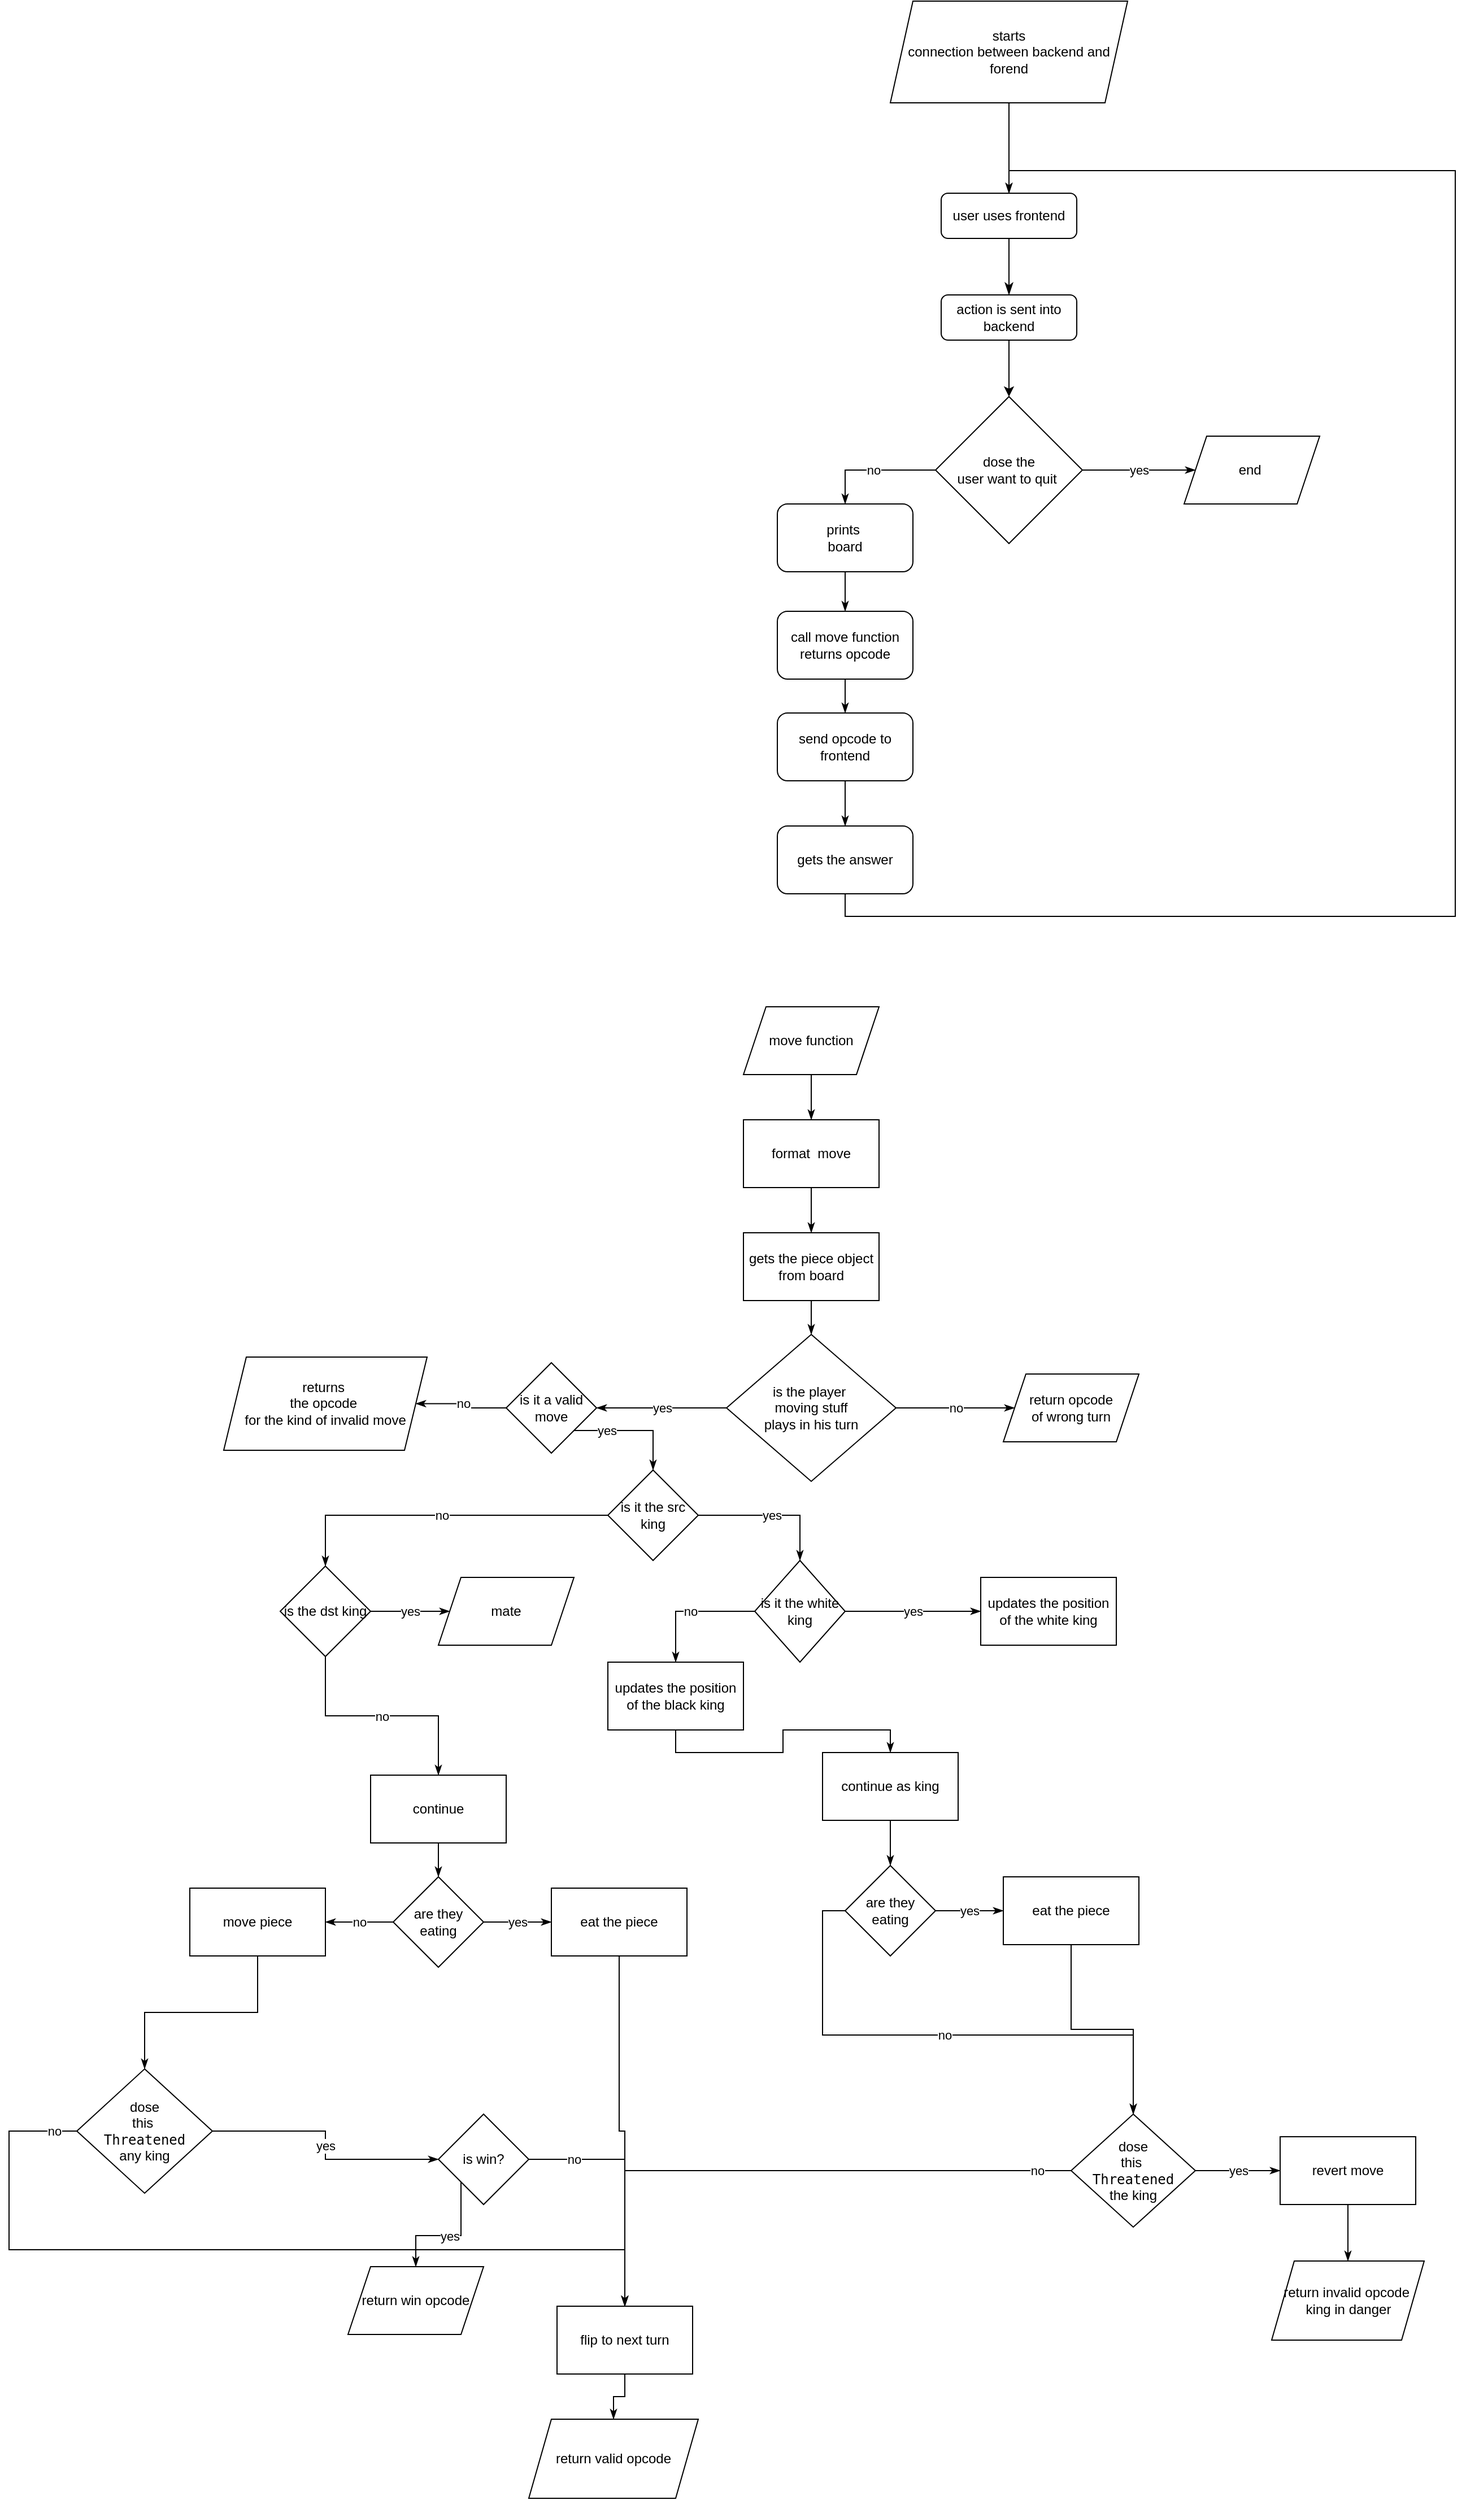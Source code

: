 <mxfile version="14.5.10" type="gitlab">
  <diagram id="C5RBs43oDa-KdzZeNtuy" name="Page-1">
    <mxGraphModel dx="2222" dy="800" grid="1" gridSize="10" guides="1" tooltips="1" connect="1" arrows="1" fold="1" page="0" pageScale="1" pageWidth="827" pageHeight="1169" background="none" math="0" shadow="0">
      <root>
        <mxCell id="WIyWlLk6GJQsqaUBKTNV-0" />
        <mxCell id="WIyWlLk6GJQsqaUBKTNV-1" parent="WIyWlLk6GJQsqaUBKTNV-0" />
        <mxCell id="WIyWlLk6GJQsqaUBKTNV-2" value="" style="rounded=0;html=1;jettySize=auto;orthogonalLoop=1;fontSize=11;endArrow=classicThin;endFill=1;endSize=8;strokeWidth=1;shadow=0;labelBackgroundColor=none;edgeStyle=orthogonalEdgeStyle;" parent="WIyWlLk6GJQsqaUBKTNV-1" source="WIyWlLk6GJQsqaUBKTNV-3" edge="1">
          <mxGeometry relative="1" as="geometry">
            <mxPoint x="265" y="270" as="targetPoint" />
          </mxGeometry>
        </mxCell>
        <mxCell id="WIyWlLk6GJQsqaUBKTNV-3" value="user uses frontend" style="rounded=1;whiteSpace=wrap;html=1;fontSize=12;glass=0;strokeWidth=1;shadow=0;" parent="WIyWlLk6GJQsqaUBKTNV-1" vertex="1">
          <mxGeometry x="205" y="180" width="120" height="40" as="geometry" />
        </mxCell>
        <mxCell id="NfqlUaPuq0_2wCcx_4f7-4" style="edgeStyle=orthogonalEdgeStyle;rounded=0;orthogonalLoop=1;jettySize=auto;html=1;exitX=0.5;exitY=1;exitDx=0;exitDy=0;entryX=0.5;entryY=0;entryDx=0;entryDy=0;" edge="1" parent="WIyWlLk6GJQsqaUBKTNV-1" source="NfqlUaPuq0_2wCcx_4f7-0" target="NfqlUaPuq0_2wCcx_4f7-3">
          <mxGeometry relative="1" as="geometry" />
        </mxCell>
        <mxCell id="NfqlUaPuq0_2wCcx_4f7-0" value="action is sent into backend" style="rounded=1;whiteSpace=wrap;html=1;fontSize=12;glass=0;strokeWidth=1;shadow=0;" vertex="1" parent="WIyWlLk6GJQsqaUBKTNV-1">
          <mxGeometry x="205" y="270" width="120" height="40" as="geometry" />
        </mxCell>
        <mxCell id="NfqlUaPuq0_2wCcx_4f7-10" value="yes" style="edgeStyle=orthogonalEdgeStyle;rounded=0;orthogonalLoop=1;jettySize=auto;html=1;exitX=1;exitY=0.5;exitDx=0;exitDy=0;endArrow=classicThin;endFill=1;" edge="1" parent="WIyWlLk6GJQsqaUBKTNV-1" source="NfqlUaPuq0_2wCcx_4f7-3" target="NfqlUaPuq0_2wCcx_4f7-7">
          <mxGeometry relative="1" as="geometry" />
        </mxCell>
        <mxCell id="NfqlUaPuq0_2wCcx_4f7-13" value="no" style="edgeStyle=orthogonalEdgeStyle;rounded=0;orthogonalLoop=1;jettySize=auto;html=1;exitX=0;exitY=0.5;exitDx=0;exitDy=0;entryX=0.5;entryY=0;entryDx=0;entryDy=0;endArrow=classicThin;endFill=1;" edge="1" parent="WIyWlLk6GJQsqaUBKTNV-1" source="NfqlUaPuq0_2wCcx_4f7-3" target="NfqlUaPuq0_2wCcx_4f7-12">
          <mxGeometry relative="1" as="geometry" />
        </mxCell>
        <mxCell id="NfqlUaPuq0_2wCcx_4f7-3" value="dose the &lt;br&gt;user want to quit&amp;nbsp;" style="rhombus;whiteSpace=wrap;html=1;" vertex="1" parent="WIyWlLk6GJQsqaUBKTNV-1">
          <mxGeometry x="200" y="360" width="130" height="130" as="geometry" />
        </mxCell>
        <mxCell id="NfqlUaPuq0_2wCcx_4f7-7" value="end&amp;nbsp;" style="shape=parallelogram;perimeter=parallelogramPerimeter;whiteSpace=wrap;html=1;fixedSize=1;" vertex="1" parent="WIyWlLk6GJQsqaUBKTNV-1">
          <mxGeometry x="420" y="395" width="120" height="60" as="geometry" />
        </mxCell>
        <mxCell id="NfqlUaPuq0_2wCcx_4f7-9" style="edgeStyle=orthogonalEdgeStyle;rounded=0;orthogonalLoop=1;jettySize=auto;html=1;entryX=0.5;entryY=0;entryDx=0;entryDy=0;endArrow=classicThin;endFill=1;" edge="1" parent="WIyWlLk6GJQsqaUBKTNV-1" source="NfqlUaPuq0_2wCcx_4f7-8" target="WIyWlLk6GJQsqaUBKTNV-3">
          <mxGeometry relative="1" as="geometry" />
        </mxCell>
        <mxCell id="NfqlUaPuq0_2wCcx_4f7-8" value="starts&lt;br&gt;connection between backend and forend" style="shape=parallelogram;perimeter=parallelogramPerimeter;whiteSpace=wrap;html=1;fixedSize=1;" vertex="1" parent="WIyWlLk6GJQsqaUBKTNV-1">
          <mxGeometry x="160" y="10" width="210" height="90" as="geometry" />
        </mxCell>
        <mxCell id="NfqlUaPuq0_2wCcx_4f7-15" value="" style="edgeStyle=orthogonalEdgeStyle;rounded=0;orthogonalLoop=1;jettySize=auto;html=1;endArrow=classicThin;endFill=1;" edge="1" parent="WIyWlLk6GJQsqaUBKTNV-1" source="NfqlUaPuq0_2wCcx_4f7-12">
          <mxGeometry relative="1" as="geometry">
            <mxPoint x="120" y="550" as="targetPoint" />
          </mxGeometry>
        </mxCell>
        <mxCell id="NfqlUaPuq0_2wCcx_4f7-12" value="prints&amp;nbsp;&lt;br&gt;board" style="rounded=1;whiteSpace=wrap;html=1;" vertex="1" parent="WIyWlLk6GJQsqaUBKTNV-1">
          <mxGeometry x="60" y="455" width="120" height="60" as="geometry" />
        </mxCell>
        <mxCell id="NfqlUaPuq0_2wCcx_4f7-18" value="" style="edgeStyle=orthogonalEdgeStyle;rounded=0;orthogonalLoop=1;jettySize=auto;html=1;endArrow=classicThin;endFill=1;" edge="1" parent="WIyWlLk6GJQsqaUBKTNV-1" source="NfqlUaPuq0_2wCcx_4f7-16" target="NfqlUaPuq0_2wCcx_4f7-17">
          <mxGeometry relative="1" as="geometry" />
        </mxCell>
        <mxCell id="NfqlUaPuq0_2wCcx_4f7-16" value="call move function&lt;br&gt;returns opcode" style="rounded=1;whiteSpace=wrap;html=1;" vertex="1" parent="WIyWlLk6GJQsqaUBKTNV-1">
          <mxGeometry x="60" y="550" width="120" height="60" as="geometry" />
        </mxCell>
        <mxCell id="NfqlUaPuq0_2wCcx_4f7-20" value="" style="edgeStyle=orthogonalEdgeStyle;rounded=0;orthogonalLoop=1;jettySize=auto;html=1;endArrow=classicThin;endFill=1;" edge="1" parent="WIyWlLk6GJQsqaUBKTNV-1" source="NfqlUaPuq0_2wCcx_4f7-17" target="NfqlUaPuq0_2wCcx_4f7-19">
          <mxGeometry relative="1" as="geometry" />
        </mxCell>
        <mxCell id="NfqlUaPuq0_2wCcx_4f7-17" value="send opcode to&lt;br&gt;frontend" style="rounded=1;whiteSpace=wrap;html=1;" vertex="1" parent="WIyWlLk6GJQsqaUBKTNV-1">
          <mxGeometry x="60" y="640" width="120" height="60" as="geometry" />
        </mxCell>
        <mxCell id="NfqlUaPuq0_2wCcx_4f7-21" style="edgeStyle=orthogonalEdgeStyle;rounded=0;orthogonalLoop=1;jettySize=auto;html=1;exitX=0.5;exitY=1;exitDx=0;exitDy=0;entryX=0.5;entryY=0;entryDx=0;entryDy=0;endArrow=classicThin;endFill=1;" edge="1" parent="WIyWlLk6GJQsqaUBKTNV-1" source="NfqlUaPuq0_2wCcx_4f7-19" target="WIyWlLk6GJQsqaUBKTNV-3">
          <mxGeometry relative="1" as="geometry">
            <Array as="points">
              <mxPoint x="120" y="820" />
              <mxPoint x="660" y="820" />
              <mxPoint x="660" y="160" />
              <mxPoint x="265" y="160" />
            </Array>
          </mxGeometry>
        </mxCell>
        <mxCell id="NfqlUaPuq0_2wCcx_4f7-19" value="gets the answer" style="whiteSpace=wrap;html=1;rounded=1;" vertex="1" parent="WIyWlLk6GJQsqaUBKTNV-1">
          <mxGeometry x="60" y="740" width="120" height="60" as="geometry" />
        </mxCell>
        <mxCell id="NfqlUaPuq0_2wCcx_4f7-26" value="" style="edgeStyle=orthogonalEdgeStyle;rounded=0;orthogonalLoop=1;jettySize=auto;html=1;endArrow=classicThin;endFill=1;" edge="1" parent="WIyWlLk6GJQsqaUBKTNV-1" source="NfqlUaPuq0_2wCcx_4f7-23" target="NfqlUaPuq0_2wCcx_4f7-25">
          <mxGeometry relative="1" as="geometry" />
        </mxCell>
        <mxCell id="NfqlUaPuq0_2wCcx_4f7-23" value="move function" style="shape=parallelogram;perimeter=parallelogramPerimeter;whiteSpace=wrap;html=1;fixedSize=1;" vertex="1" parent="WIyWlLk6GJQsqaUBKTNV-1">
          <mxGeometry x="30" y="900" width="120" height="60" as="geometry" />
        </mxCell>
        <mxCell id="NfqlUaPuq0_2wCcx_4f7-28" value="" style="edgeStyle=orthogonalEdgeStyle;rounded=0;orthogonalLoop=1;jettySize=auto;html=1;endArrow=classicThin;endFill=1;" edge="1" parent="WIyWlLk6GJQsqaUBKTNV-1" source="NfqlUaPuq0_2wCcx_4f7-25" target="NfqlUaPuq0_2wCcx_4f7-27">
          <mxGeometry relative="1" as="geometry" />
        </mxCell>
        <mxCell id="NfqlUaPuq0_2wCcx_4f7-25" value="format&amp;nbsp; move&lt;br&gt;" style="whiteSpace=wrap;html=1;" vertex="1" parent="WIyWlLk6GJQsqaUBKTNV-1">
          <mxGeometry x="30" y="1000" width="120" height="60" as="geometry" />
        </mxCell>
        <mxCell id="NfqlUaPuq0_2wCcx_4f7-38" style="edgeStyle=orthogonalEdgeStyle;rounded=0;orthogonalLoop=1;jettySize=auto;html=1;exitX=0.5;exitY=1;exitDx=0;exitDy=0;entryX=0.5;entryY=0;entryDx=0;entryDy=0;endArrow=classicThin;endFill=1;" edge="1" parent="WIyWlLk6GJQsqaUBKTNV-1" source="NfqlUaPuq0_2wCcx_4f7-27" target="NfqlUaPuq0_2wCcx_4f7-37">
          <mxGeometry relative="1" as="geometry" />
        </mxCell>
        <mxCell id="NfqlUaPuq0_2wCcx_4f7-27" value="gets the piece object from board" style="whiteSpace=wrap;html=1;" vertex="1" parent="WIyWlLk6GJQsqaUBKTNV-1">
          <mxGeometry x="30" y="1100" width="120" height="60" as="geometry" />
        </mxCell>
        <mxCell id="NfqlUaPuq0_2wCcx_4f7-41" value="no" style="edgeStyle=orthogonalEdgeStyle;rounded=0;orthogonalLoop=1;jettySize=auto;html=1;endArrow=classicThin;endFill=1;" edge="1" parent="WIyWlLk6GJQsqaUBKTNV-1" source="NfqlUaPuq0_2wCcx_4f7-37" target="NfqlUaPuq0_2wCcx_4f7-40">
          <mxGeometry relative="1" as="geometry" />
        </mxCell>
        <mxCell id="NfqlUaPuq0_2wCcx_4f7-45" value="yes" style="edgeStyle=orthogonalEdgeStyle;rounded=0;orthogonalLoop=1;jettySize=auto;html=1;endArrow=classicThin;endFill=1;" edge="1" parent="WIyWlLk6GJQsqaUBKTNV-1" source="NfqlUaPuq0_2wCcx_4f7-37" target="NfqlUaPuq0_2wCcx_4f7-44">
          <mxGeometry relative="1" as="geometry" />
        </mxCell>
        <mxCell id="NfqlUaPuq0_2wCcx_4f7-37" value="is the player&amp;nbsp;&lt;br&gt;moving stuff&lt;br&gt;plays in his turn" style="rhombus;whiteSpace=wrap;html=1;" vertex="1" parent="WIyWlLk6GJQsqaUBKTNV-1">
          <mxGeometry x="15" y="1190" width="150" height="130" as="geometry" />
        </mxCell>
        <mxCell id="NfqlUaPuq0_2wCcx_4f7-40" value="return opcode&lt;br&gt;of wrong turn" style="shape=parallelogram;perimeter=parallelogramPerimeter;whiteSpace=wrap;html=1;fixedSize=1;" vertex="1" parent="WIyWlLk6GJQsqaUBKTNV-1">
          <mxGeometry x="260" y="1225" width="120" height="60" as="geometry" />
        </mxCell>
        <mxCell id="NfqlUaPuq0_2wCcx_4f7-48" value="yes" style="edgeStyle=orthogonalEdgeStyle;rounded=0;orthogonalLoop=1;jettySize=auto;html=1;exitX=1;exitY=1;exitDx=0;exitDy=0;entryX=0.5;entryY=0;entryDx=0;entryDy=0;endArrow=classicThin;endFill=1;" edge="1" parent="WIyWlLk6GJQsqaUBKTNV-1" source="NfqlUaPuq0_2wCcx_4f7-44" target="NfqlUaPuq0_2wCcx_4f7-47">
          <mxGeometry x="-0.448" relative="1" as="geometry">
            <mxPoint as="offset" />
          </mxGeometry>
        </mxCell>
        <mxCell id="NfqlUaPuq0_2wCcx_4f7-52" value="no" style="edgeStyle=orthogonalEdgeStyle;rounded=0;orthogonalLoop=1;jettySize=auto;html=1;endArrow=classicThin;endFill=1;" edge="1" parent="WIyWlLk6GJQsqaUBKTNV-1" source="NfqlUaPuq0_2wCcx_4f7-44" target="NfqlUaPuq0_2wCcx_4f7-51">
          <mxGeometry relative="1" as="geometry" />
        </mxCell>
        <mxCell id="NfqlUaPuq0_2wCcx_4f7-44" value="is it a valid move" style="rhombus;whiteSpace=wrap;html=1;" vertex="1" parent="WIyWlLk6GJQsqaUBKTNV-1">
          <mxGeometry x="-180" y="1215" width="80" height="80" as="geometry" />
        </mxCell>
        <mxCell id="NfqlUaPuq0_2wCcx_4f7-59" value="yes" style="edgeStyle=orthogonalEdgeStyle;rounded=0;orthogonalLoop=1;jettySize=auto;html=1;exitX=1;exitY=0.5;exitDx=0;exitDy=0;entryX=0.5;entryY=0;entryDx=0;entryDy=0;endArrow=classicThin;endFill=1;" edge="1" parent="WIyWlLk6GJQsqaUBKTNV-1" source="NfqlUaPuq0_2wCcx_4f7-47" target="NfqlUaPuq0_2wCcx_4f7-58">
          <mxGeometry relative="1" as="geometry" />
        </mxCell>
        <mxCell id="NfqlUaPuq0_2wCcx_4f7-63" value="no" style="edgeStyle=orthogonalEdgeStyle;rounded=0;orthogonalLoop=1;jettySize=auto;html=1;exitX=0;exitY=0.5;exitDx=0;exitDy=0;entryX=0.5;entryY=0;entryDx=0;entryDy=0;endArrow=classicThin;endFill=1;" edge="1" parent="WIyWlLk6GJQsqaUBKTNV-1" source="NfqlUaPuq0_2wCcx_4f7-47" target="NfqlUaPuq0_2wCcx_4f7-61">
          <mxGeometry relative="1" as="geometry" />
        </mxCell>
        <mxCell id="NfqlUaPuq0_2wCcx_4f7-47" value="is it the src king" style="rhombus;whiteSpace=wrap;html=1;" vertex="1" parent="WIyWlLk6GJQsqaUBKTNV-1">
          <mxGeometry x="-90" y="1310" width="80" height="80" as="geometry" />
        </mxCell>
        <mxCell id="NfqlUaPuq0_2wCcx_4f7-51" value="returns&amp;nbsp;&lt;br&gt;the opcode&amp;nbsp;&lt;br&gt;for the kind of invalid move" style="shape=parallelogram;perimeter=parallelogramPerimeter;whiteSpace=wrap;html=1;fixedSize=1;" vertex="1" parent="WIyWlLk6GJQsqaUBKTNV-1">
          <mxGeometry x="-430" y="1210" width="180" height="82.5" as="geometry" />
        </mxCell>
        <mxCell id="NfqlUaPuq0_2wCcx_4f7-66" value="yes" style="edgeStyle=orthogonalEdgeStyle;rounded=0;orthogonalLoop=1;jettySize=auto;html=1;endArrow=classicThin;endFill=1;" edge="1" parent="WIyWlLk6GJQsqaUBKTNV-1" source="NfqlUaPuq0_2wCcx_4f7-58" target="NfqlUaPuq0_2wCcx_4f7-65">
          <mxGeometry relative="1" as="geometry" />
        </mxCell>
        <mxCell id="NfqlUaPuq0_2wCcx_4f7-69" value="no" style="edgeStyle=orthogonalEdgeStyle;rounded=0;orthogonalLoop=1;jettySize=auto;html=1;endArrow=classicThin;endFill=1;entryX=0.5;entryY=0;entryDx=0;entryDy=0;" edge="1" parent="WIyWlLk6GJQsqaUBKTNV-1" source="NfqlUaPuq0_2wCcx_4f7-58" target="NfqlUaPuq0_2wCcx_4f7-68">
          <mxGeometry relative="1" as="geometry" />
        </mxCell>
        <mxCell id="NfqlUaPuq0_2wCcx_4f7-58" value="is it the white king" style="rhombus;whiteSpace=wrap;html=1;" vertex="1" parent="WIyWlLk6GJQsqaUBKTNV-1">
          <mxGeometry x="40" y="1390" width="80" height="90" as="geometry" />
        </mxCell>
        <mxCell id="NfqlUaPuq0_2wCcx_4f7-71" value="yes" style="edgeStyle=orthogonalEdgeStyle;rounded=0;orthogonalLoop=1;jettySize=auto;html=1;endArrow=classicThin;endFill=1;" edge="1" parent="WIyWlLk6GJQsqaUBKTNV-1" source="NfqlUaPuq0_2wCcx_4f7-61" target="NfqlUaPuq0_2wCcx_4f7-70">
          <mxGeometry relative="1" as="geometry" />
        </mxCell>
        <mxCell id="NfqlUaPuq0_2wCcx_4f7-76" value="no" style="edgeStyle=orthogonalEdgeStyle;rounded=0;orthogonalLoop=1;jettySize=auto;html=1;endArrow=classicThin;endFill=1;entryX=0.5;entryY=0;entryDx=0;entryDy=0;" edge="1" parent="WIyWlLk6GJQsqaUBKTNV-1" source="NfqlUaPuq0_2wCcx_4f7-61" target="NfqlUaPuq0_2wCcx_4f7-79">
          <mxGeometry relative="1" as="geometry">
            <mxPoint x="-470" y="1480" as="targetPoint" />
          </mxGeometry>
        </mxCell>
        <mxCell id="NfqlUaPuq0_2wCcx_4f7-61" value="is the dst king" style="rhombus;whiteSpace=wrap;html=1;" vertex="1" parent="WIyWlLk6GJQsqaUBKTNV-1">
          <mxGeometry x="-380" y="1395" width="80" height="80" as="geometry" />
        </mxCell>
        <mxCell id="NfqlUaPuq0_2wCcx_4f7-65" value="updates the position of the white king" style="whiteSpace=wrap;html=1;" vertex="1" parent="WIyWlLk6GJQsqaUBKTNV-1">
          <mxGeometry x="240" y="1405" width="120" height="60" as="geometry" />
        </mxCell>
        <mxCell id="NfqlUaPuq0_2wCcx_4f7-88" style="edgeStyle=orthogonalEdgeStyle;rounded=0;orthogonalLoop=1;jettySize=auto;html=1;exitX=0.5;exitY=1;exitDx=0;exitDy=0;entryX=0.5;entryY=0;entryDx=0;entryDy=0;endArrow=classicThin;endFill=1;" edge="1" parent="WIyWlLk6GJQsqaUBKTNV-1" source="NfqlUaPuq0_2wCcx_4f7-68" target="NfqlUaPuq0_2wCcx_4f7-87">
          <mxGeometry relative="1" as="geometry" />
        </mxCell>
        <mxCell id="NfqlUaPuq0_2wCcx_4f7-68" value="updates the position of the black king" style="whiteSpace=wrap;html=1;" vertex="1" parent="WIyWlLk6GJQsqaUBKTNV-1">
          <mxGeometry x="-90" y="1480" width="120" height="60" as="geometry" />
        </mxCell>
        <mxCell id="NfqlUaPuq0_2wCcx_4f7-70" value="mate" style="shape=parallelogram;perimeter=parallelogramPerimeter;whiteSpace=wrap;html=1;fixedSize=1;" vertex="1" parent="WIyWlLk6GJQsqaUBKTNV-1">
          <mxGeometry x="-240" y="1405" width="120" height="60" as="geometry" />
        </mxCell>
        <mxCell id="NfqlUaPuq0_2wCcx_4f7-84" style="edgeStyle=orthogonalEdgeStyle;rounded=0;orthogonalLoop=1;jettySize=auto;html=1;exitX=0.5;exitY=1;exitDx=0;exitDy=0;endArrow=classicThin;endFill=1;" edge="1" parent="WIyWlLk6GJQsqaUBKTNV-1" source="NfqlUaPuq0_2wCcx_4f7-79" target="NfqlUaPuq0_2wCcx_4f7-82">
          <mxGeometry relative="1" as="geometry" />
        </mxCell>
        <mxCell id="NfqlUaPuq0_2wCcx_4f7-79" value="continue" style="rounded=0;whiteSpace=wrap;html=1;" vertex="1" parent="WIyWlLk6GJQsqaUBKTNV-1">
          <mxGeometry x="-300" y="1580" width="120" height="60" as="geometry" />
        </mxCell>
        <mxCell id="NfqlUaPuq0_2wCcx_4f7-81" value="yes" style="edgeStyle=orthogonalEdgeStyle;rounded=0;orthogonalLoop=1;jettySize=auto;html=1;endArrow=classicThin;endFill=1;" edge="1" parent="WIyWlLk6GJQsqaUBKTNV-1" source="NfqlUaPuq0_2wCcx_4f7-82" target="NfqlUaPuq0_2wCcx_4f7-83">
          <mxGeometry relative="1" as="geometry" />
        </mxCell>
        <mxCell id="NfqlUaPuq0_2wCcx_4f7-96" value="no" style="edgeStyle=orthogonalEdgeStyle;rounded=0;orthogonalLoop=1;jettySize=auto;html=1;endArrow=classicThin;endFill=1;" edge="1" parent="WIyWlLk6GJQsqaUBKTNV-1" source="NfqlUaPuq0_2wCcx_4f7-82" target="NfqlUaPuq0_2wCcx_4f7-95">
          <mxGeometry relative="1" as="geometry" />
        </mxCell>
        <mxCell id="NfqlUaPuq0_2wCcx_4f7-82" value="are they eating" style="rhombus;whiteSpace=wrap;html=1;" vertex="1" parent="WIyWlLk6GJQsqaUBKTNV-1">
          <mxGeometry x="-280" y="1670" width="80" height="80" as="geometry" />
        </mxCell>
        <mxCell id="NfqlUaPuq0_2wCcx_4f7-104" style="edgeStyle=orthogonalEdgeStyle;rounded=0;orthogonalLoop=1;jettySize=auto;html=1;exitX=0.5;exitY=1;exitDx=0;exitDy=0;entryX=0.5;entryY=0;entryDx=0;entryDy=0;endArrow=classicThin;endFill=1;" edge="1" parent="WIyWlLk6GJQsqaUBKTNV-1" source="NfqlUaPuq0_2wCcx_4f7-83" target="NfqlUaPuq0_2wCcx_4f7-101">
          <mxGeometry relative="1" as="geometry" />
        </mxCell>
        <mxCell id="NfqlUaPuq0_2wCcx_4f7-83" value="eat the piece" style="whiteSpace=wrap;html=1;" vertex="1" parent="WIyWlLk6GJQsqaUBKTNV-1">
          <mxGeometry x="-140" y="1680" width="120" height="60" as="geometry" />
        </mxCell>
        <mxCell id="NfqlUaPuq0_2wCcx_4f7-85" value="return valid opcode" style="shape=parallelogram;perimeter=parallelogramPerimeter;whiteSpace=wrap;html=1;fixedSize=1;" vertex="1" parent="WIyWlLk6GJQsqaUBKTNV-1">
          <mxGeometry x="-160" y="2150" width="150" height="70" as="geometry" />
        </mxCell>
        <mxCell id="NfqlUaPuq0_2wCcx_4f7-94" style="edgeStyle=orthogonalEdgeStyle;rounded=0;orthogonalLoop=1;jettySize=auto;html=1;exitX=0.5;exitY=1;exitDx=0;exitDy=0;entryX=0.5;entryY=0;entryDx=0;entryDy=0;endArrow=classicThin;endFill=1;" edge="1" parent="WIyWlLk6GJQsqaUBKTNV-1" source="NfqlUaPuq0_2wCcx_4f7-87" target="NfqlUaPuq0_2wCcx_4f7-90">
          <mxGeometry relative="1" as="geometry" />
        </mxCell>
        <mxCell id="NfqlUaPuq0_2wCcx_4f7-87" value="continue as king" style="rounded=0;whiteSpace=wrap;html=1;" vertex="1" parent="WIyWlLk6GJQsqaUBKTNV-1">
          <mxGeometry x="100" y="1560" width="120" height="60" as="geometry" />
        </mxCell>
        <mxCell id="NfqlUaPuq0_2wCcx_4f7-89" value="yes" style="edgeStyle=orthogonalEdgeStyle;rounded=0;orthogonalLoop=1;jettySize=auto;html=1;endArrow=classicThin;endFill=1;" edge="1" parent="WIyWlLk6GJQsqaUBKTNV-1" source="NfqlUaPuq0_2wCcx_4f7-90" target="NfqlUaPuq0_2wCcx_4f7-92">
          <mxGeometry relative="1" as="geometry" />
        </mxCell>
        <mxCell id="NfqlUaPuq0_2wCcx_4f7-117" value="no" style="edgeStyle=orthogonalEdgeStyle;rounded=0;orthogonalLoop=1;jettySize=auto;html=1;exitX=0;exitY=0.5;exitDx=0;exitDy=0;entryX=0.5;entryY=0;entryDx=0;entryDy=0;endArrow=classicThin;endFill=1;" edge="1" parent="WIyWlLk6GJQsqaUBKTNV-1" source="NfqlUaPuq0_2wCcx_4f7-90" target="NfqlUaPuq0_2wCcx_4f7-106">
          <mxGeometry relative="1" as="geometry" />
        </mxCell>
        <mxCell id="NfqlUaPuq0_2wCcx_4f7-90" value="are they eating" style="rhombus;whiteSpace=wrap;html=1;" vertex="1" parent="WIyWlLk6GJQsqaUBKTNV-1">
          <mxGeometry x="120" y="1660" width="80" height="80" as="geometry" />
        </mxCell>
        <mxCell id="NfqlUaPuq0_2wCcx_4f7-119" style="edgeStyle=orthogonalEdgeStyle;rounded=0;orthogonalLoop=1;jettySize=auto;html=1;exitX=0.5;exitY=1;exitDx=0;exitDy=0;entryX=0.5;entryY=0;entryDx=0;entryDy=0;endArrow=classicThin;endFill=1;" edge="1" parent="WIyWlLk6GJQsqaUBKTNV-1" source="NfqlUaPuq0_2wCcx_4f7-92" target="NfqlUaPuq0_2wCcx_4f7-106">
          <mxGeometry relative="1" as="geometry" />
        </mxCell>
        <mxCell id="NfqlUaPuq0_2wCcx_4f7-92" value="eat the piece" style="whiteSpace=wrap;html=1;" vertex="1" parent="WIyWlLk6GJQsqaUBKTNV-1">
          <mxGeometry x="260" y="1670" width="120" height="60" as="geometry" />
        </mxCell>
        <mxCell id="NfqlUaPuq0_2wCcx_4f7-121" style="edgeStyle=orthogonalEdgeStyle;rounded=0;orthogonalLoop=1;jettySize=auto;html=1;exitX=0.5;exitY=1;exitDx=0;exitDy=0;entryX=0.5;entryY=0;entryDx=0;entryDy=0;endArrow=classicThin;endFill=1;" edge="1" parent="WIyWlLk6GJQsqaUBKTNV-1" source="NfqlUaPuq0_2wCcx_4f7-95" target="NfqlUaPuq0_2wCcx_4f7-120">
          <mxGeometry relative="1" as="geometry" />
        </mxCell>
        <mxCell id="NfqlUaPuq0_2wCcx_4f7-95" value="move piece" style="whiteSpace=wrap;html=1;" vertex="1" parent="WIyWlLk6GJQsqaUBKTNV-1">
          <mxGeometry x="-460" y="1680" width="120" height="60" as="geometry" />
        </mxCell>
        <mxCell id="NfqlUaPuq0_2wCcx_4f7-102" style="edgeStyle=orthogonalEdgeStyle;rounded=0;orthogonalLoop=1;jettySize=auto;html=1;entryX=0.5;entryY=0;entryDx=0;entryDy=0;endArrow=classicThin;endFill=1;" edge="1" parent="WIyWlLk6GJQsqaUBKTNV-1" source="NfqlUaPuq0_2wCcx_4f7-101" target="NfqlUaPuq0_2wCcx_4f7-85">
          <mxGeometry relative="1" as="geometry" />
        </mxCell>
        <mxCell id="NfqlUaPuq0_2wCcx_4f7-101" value="flip to next turn" style="rounded=0;whiteSpace=wrap;html=1;" vertex="1" parent="WIyWlLk6GJQsqaUBKTNV-1">
          <mxGeometry x="-135" y="2050" width="120" height="60" as="geometry" />
        </mxCell>
        <mxCell id="NfqlUaPuq0_2wCcx_4f7-110" value="yes" style="edgeStyle=orthogonalEdgeStyle;rounded=0;orthogonalLoop=1;jettySize=auto;html=1;endArrow=classicThin;endFill=1;" edge="1" parent="WIyWlLk6GJQsqaUBKTNV-1" source="NfqlUaPuq0_2wCcx_4f7-106" target="NfqlUaPuq0_2wCcx_4f7-109">
          <mxGeometry relative="1" as="geometry" />
        </mxCell>
        <mxCell id="NfqlUaPuq0_2wCcx_4f7-115" value="no" style="edgeStyle=orthogonalEdgeStyle;rounded=0;orthogonalLoop=1;jettySize=auto;html=1;exitX=0;exitY=0.5;exitDx=0;exitDy=0;entryX=0.5;entryY=0;entryDx=0;entryDy=0;endArrow=classicThin;endFill=1;" edge="1" parent="WIyWlLk6GJQsqaUBKTNV-1" source="NfqlUaPuq0_2wCcx_4f7-106" target="NfqlUaPuq0_2wCcx_4f7-101">
          <mxGeometry x="-0.883" relative="1" as="geometry">
            <mxPoint as="offset" />
          </mxGeometry>
        </mxCell>
        <mxCell id="NfqlUaPuq0_2wCcx_4f7-106" value="dose&lt;br&gt;this&amp;nbsp;&lt;br&gt;&lt;code&gt;Threatened&lt;br&gt;&lt;/code&gt;the king" style="rhombus;whiteSpace=wrap;html=1;" vertex="1" parent="WIyWlLk6GJQsqaUBKTNV-1">
          <mxGeometry x="320" y="1880" width="110" height="100" as="geometry" />
        </mxCell>
        <mxCell id="NfqlUaPuq0_2wCcx_4f7-112" value="" style="edgeStyle=orthogonalEdgeStyle;rounded=0;orthogonalLoop=1;jettySize=auto;html=1;endArrow=classicThin;endFill=1;" edge="1" parent="WIyWlLk6GJQsqaUBKTNV-1" source="NfqlUaPuq0_2wCcx_4f7-109" target="NfqlUaPuq0_2wCcx_4f7-111">
          <mxGeometry relative="1" as="geometry" />
        </mxCell>
        <mxCell id="NfqlUaPuq0_2wCcx_4f7-109" value="revert move" style="whiteSpace=wrap;html=1;" vertex="1" parent="WIyWlLk6GJQsqaUBKTNV-1">
          <mxGeometry x="505" y="1900" width="120" height="60" as="geometry" />
        </mxCell>
        <mxCell id="NfqlUaPuq0_2wCcx_4f7-111" value="return invalid opcode&amp;nbsp;&lt;br&gt;king in danger" style="shape=parallelogram;perimeter=parallelogramPerimeter;whiteSpace=wrap;html=1;fixedSize=1;" vertex="1" parent="WIyWlLk6GJQsqaUBKTNV-1">
          <mxGeometry x="497.5" y="2010" width="135" height="70" as="geometry" />
        </mxCell>
        <mxCell id="NfqlUaPuq0_2wCcx_4f7-123" value="yes" style="edgeStyle=orthogonalEdgeStyle;rounded=0;orthogonalLoop=1;jettySize=auto;html=1;endArrow=classicThin;endFill=1;" edge="1" parent="WIyWlLk6GJQsqaUBKTNV-1" source="NfqlUaPuq0_2wCcx_4f7-120" target="NfqlUaPuq0_2wCcx_4f7-122">
          <mxGeometry relative="1" as="geometry" />
        </mxCell>
        <mxCell id="NfqlUaPuq0_2wCcx_4f7-127" value="no" style="edgeStyle=orthogonalEdgeStyle;rounded=0;orthogonalLoop=1;jettySize=auto;html=1;exitX=0;exitY=0.5;exitDx=0;exitDy=0;entryX=0.5;entryY=0;entryDx=0;entryDy=0;endArrow=classicThin;endFill=1;" edge="1" parent="WIyWlLk6GJQsqaUBKTNV-1" source="NfqlUaPuq0_2wCcx_4f7-120" target="NfqlUaPuq0_2wCcx_4f7-101">
          <mxGeometry x="-0.947" relative="1" as="geometry">
            <Array as="points">
              <mxPoint x="-620" y="1895" />
              <mxPoint x="-620" y="2000" />
              <mxPoint x="-75" y="2000" />
            </Array>
            <mxPoint as="offset" />
          </mxGeometry>
        </mxCell>
        <mxCell id="NfqlUaPuq0_2wCcx_4f7-120" value="dose&lt;br&gt;this&amp;nbsp;&lt;br&gt;&lt;code&gt;Threatened&lt;br&gt;&lt;/code&gt;any king" style="rhombus;whiteSpace=wrap;html=1;" vertex="1" parent="WIyWlLk6GJQsqaUBKTNV-1">
          <mxGeometry x="-560" y="1840" width="120" height="110" as="geometry" />
        </mxCell>
        <mxCell id="NfqlUaPuq0_2wCcx_4f7-124" value="no" style="edgeStyle=orthogonalEdgeStyle;rounded=0;orthogonalLoop=1;jettySize=auto;html=1;exitX=1;exitY=0.5;exitDx=0;exitDy=0;entryX=0.5;entryY=0;entryDx=0;entryDy=0;endArrow=classicThin;endFill=1;" edge="1" parent="WIyWlLk6GJQsqaUBKTNV-1" source="NfqlUaPuq0_2wCcx_4f7-122" target="NfqlUaPuq0_2wCcx_4f7-101">
          <mxGeometry x="-0.628" relative="1" as="geometry">
            <mxPoint as="offset" />
          </mxGeometry>
        </mxCell>
        <mxCell id="NfqlUaPuq0_2wCcx_4f7-125" value="yes" style="edgeStyle=orthogonalEdgeStyle;rounded=0;orthogonalLoop=1;jettySize=auto;html=1;exitX=0;exitY=1;exitDx=0;exitDy=0;endArrow=classicThin;endFill=1;entryX=0.5;entryY=0;entryDx=0;entryDy=0;" edge="1" parent="WIyWlLk6GJQsqaUBKTNV-1" source="NfqlUaPuq0_2wCcx_4f7-122" target="NfqlUaPuq0_2wCcx_4f7-126">
          <mxGeometry relative="1" as="geometry">
            <mxPoint x="-290" y="2030" as="targetPoint" />
          </mxGeometry>
        </mxCell>
        <mxCell id="NfqlUaPuq0_2wCcx_4f7-122" value="is win?" style="rhombus;whiteSpace=wrap;html=1;" vertex="1" parent="WIyWlLk6GJQsqaUBKTNV-1">
          <mxGeometry x="-240" y="1880" width="80" height="80" as="geometry" />
        </mxCell>
        <mxCell id="NfqlUaPuq0_2wCcx_4f7-126" value="return win opcode" style="shape=parallelogram;perimeter=parallelogramPerimeter;whiteSpace=wrap;html=1;fixedSize=1;" vertex="1" parent="WIyWlLk6GJQsqaUBKTNV-1">
          <mxGeometry x="-320" y="2015" width="120" height="60" as="geometry" />
        </mxCell>
      </root>
    </mxGraphModel>
  </diagram>
</mxfile>
